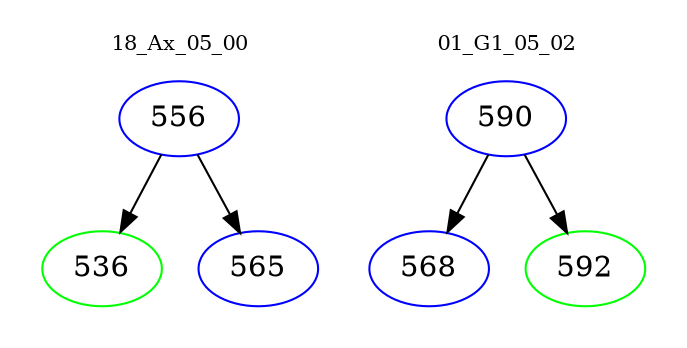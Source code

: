 digraph{
subgraph cluster_0 {
color = white
label = "18_Ax_05_00";
fontsize=10;
T0_556 [label="556", color="blue"]
T0_556 -> T0_536 [color="black"]
T0_536 [label="536", color="green"]
T0_556 -> T0_565 [color="black"]
T0_565 [label="565", color="blue"]
}
subgraph cluster_1 {
color = white
label = "01_G1_05_02";
fontsize=10;
T1_590 [label="590", color="blue"]
T1_590 -> T1_568 [color="black"]
T1_568 [label="568", color="blue"]
T1_590 -> T1_592 [color="black"]
T1_592 [label="592", color="green"]
}
}

